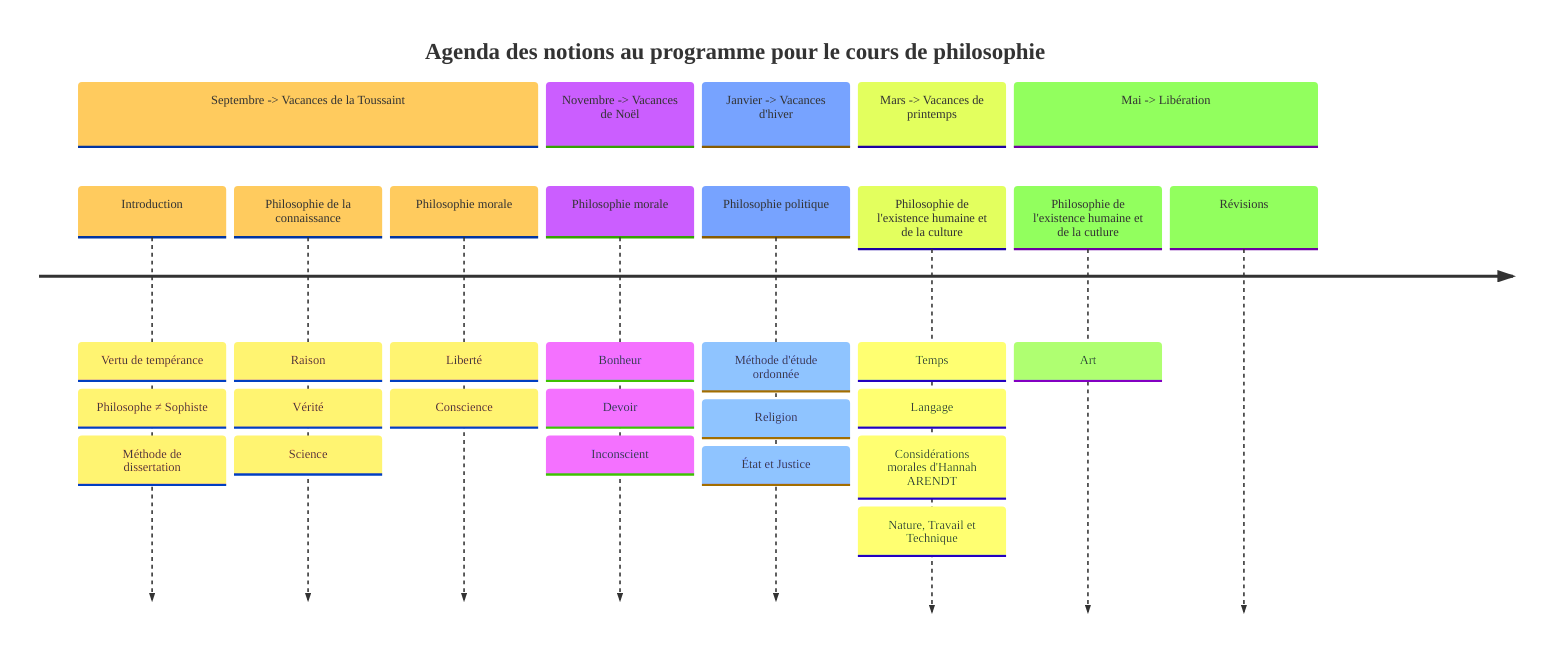 ---
config:
  theme: base
  themeVariables:
    fontFamily: verdana
---
timeline
    title Agenda des notions au programme pour le cours de philosophie
    section Septembre -> Vacances de la Toussaint
        Introduction : Vertu de tempérance : Philosophe ≠ Sophiste : Méthode de dissertation
        Philosophie de la connaissance : Raison : Vérité : Science
        Philosophie morale : Liberté : Conscience
    section Novembre -> Vacances de Noël
        Philosophie morale : Bonheur : Devoir : Inconscient
    section Janvier -> Vacances d'hiver
        Philosophie politique : Méthode d'étude ordonnée : Religion : État et Justice
    section Mars -> Vacances de printemps
        Philosophie de l'existence humaine et de la culture : Temps : Langage : Considérations morales d'Hannah ARENDT : Nature, Travail et Technique
    section Mai -> Libération
        Philosophie de l'existence humaine et de la cutlure : Art
        Révisions